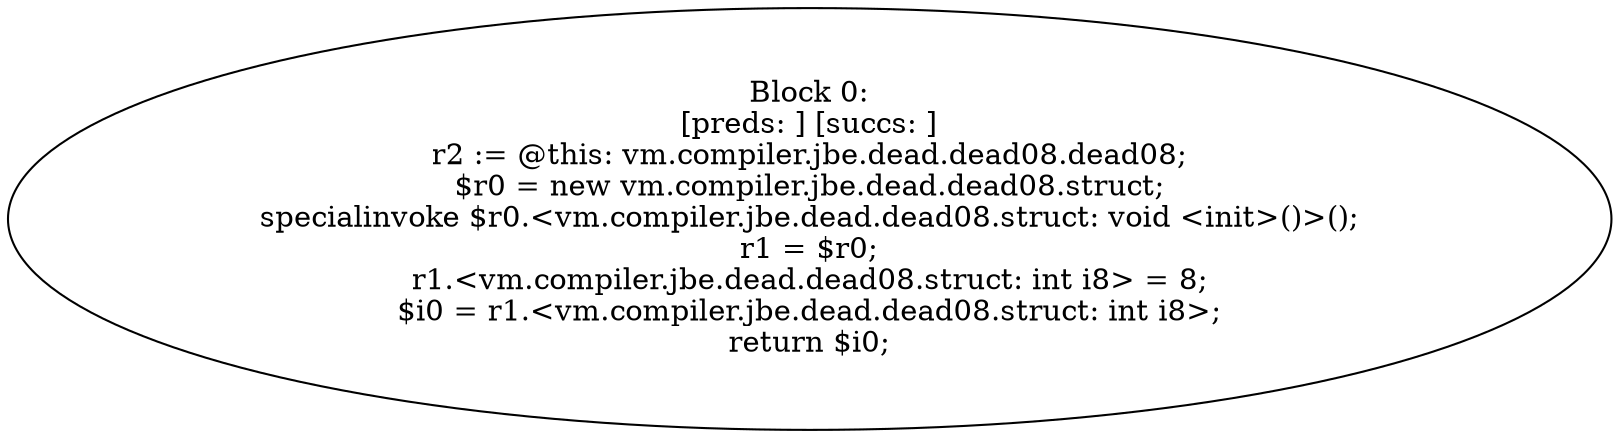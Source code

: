 digraph "unitGraph" {
    "Block 0:
[preds: ] [succs: ]
r2 := @this: vm.compiler.jbe.dead.dead08.dead08;
$r0 = new vm.compiler.jbe.dead.dead08.struct;
specialinvoke $r0.<vm.compiler.jbe.dead.dead08.struct: void <init>()>();
r1 = $r0;
r1.<vm.compiler.jbe.dead.dead08.struct: int i8> = 8;
$i0 = r1.<vm.compiler.jbe.dead.dead08.struct: int i8>;
return $i0;
"
}
